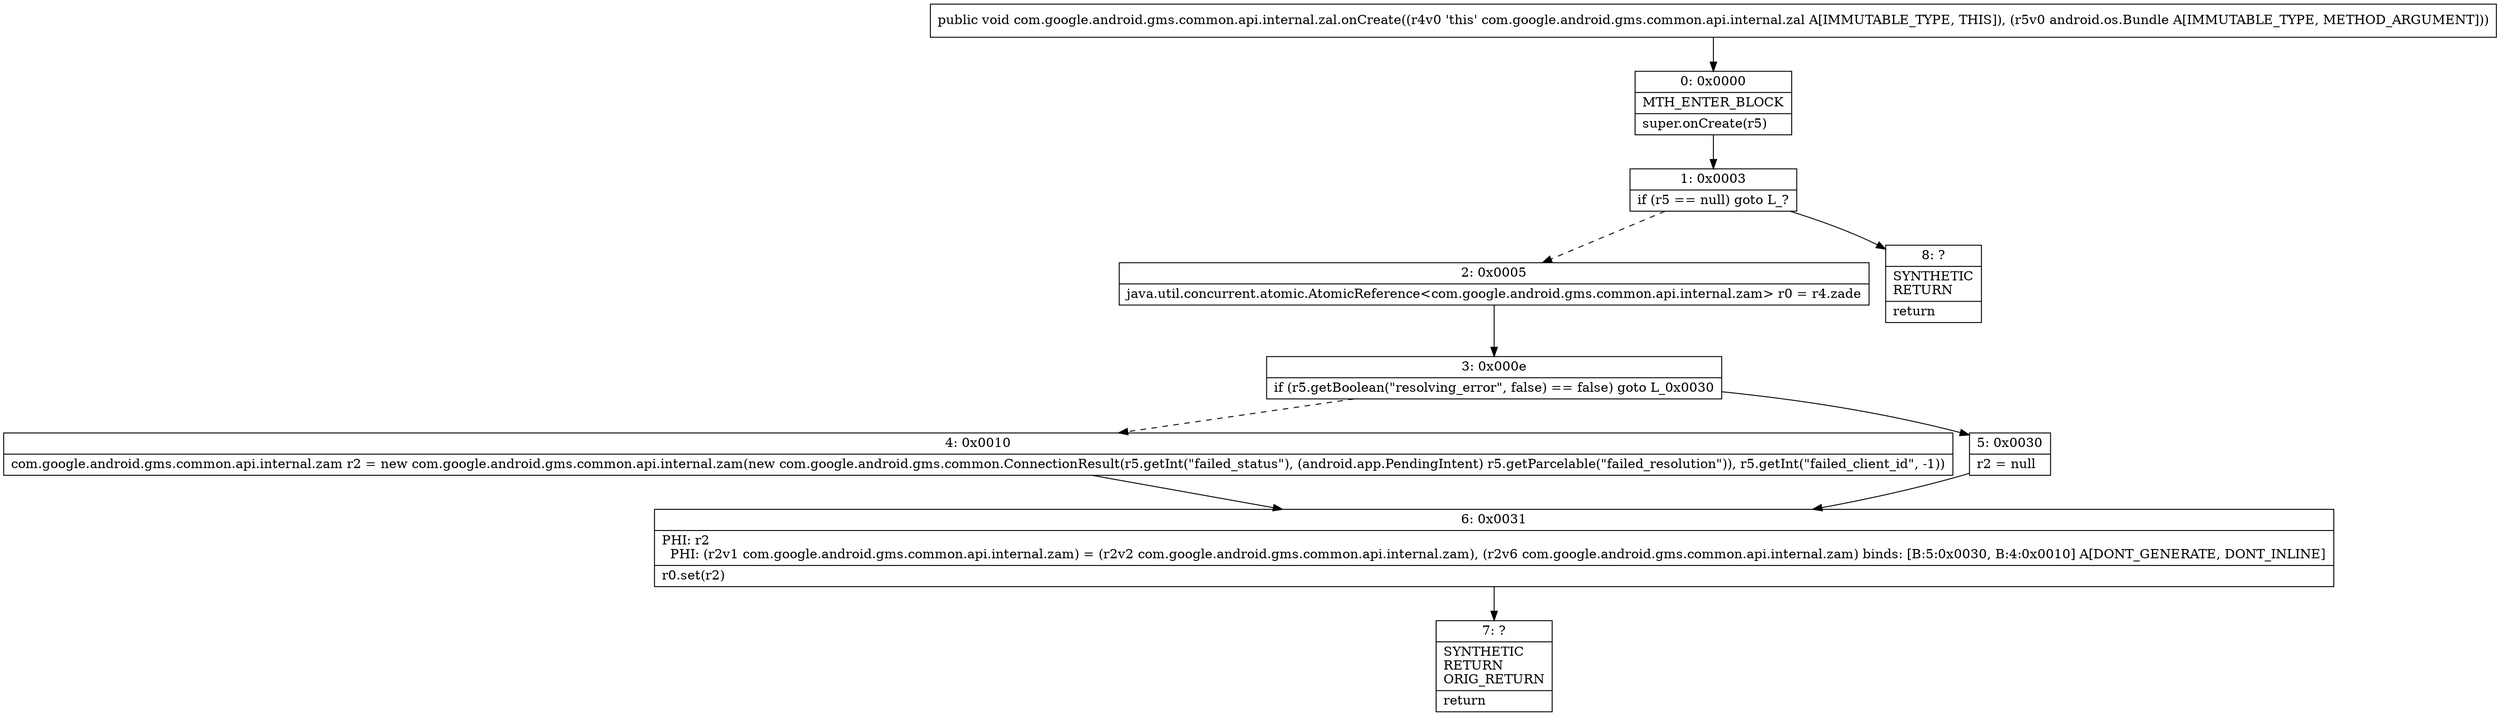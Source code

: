 digraph "CFG forcom.google.android.gms.common.api.internal.zal.onCreate(Landroid\/os\/Bundle;)V" {
Node_0 [shape=record,label="{0\:\ 0x0000|MTH_ENTER_BLOCK\l|super.onCreate(r5)\l}"];
Node_1 [shape=record,label="{1\:\ 0x0003|if (r5 == null) goto L_?\l}"];
Node_2 [shape=record,label="{2\:\ 0x0005|java.util.concurrent.atomic.AtomicReference\<com.google.android.gms.common.api.internal.zam\> r0 = r4.zade\l}"];
Node_3 [shape=record,label="{3\:\ 0x000e|if (r5.getBoolean(\"resolving_error\", false) == false) goto L_0x0030\l}"];
Node_4 [shape=record,label="{4\:\ 0x0010|com.google.android.gms.common.api.internal.zam r2 = new com.google.android.gms.common.api.internal.zam(new com.google.android.gms.common.ConnectionResult(r5.getInt(\"failed_status\"), (android.app.PendingIntent) r5.getParcelable(\"failed_resolution\")), r5.getInt(\"failed_client_id\", \-1))\l}"];
Node_5 [shape=record,label="{5\:\ 0x0030|r2 = null\l}"];
Node_6 [shape=record,label="{6\:\ 0x0031|PHI: r2 \l  PHI: (r2v1 com.google.android.gms.common.api.internal.zam) = (r2v2 com.google.android.gms.common.api.internal.zam), (r2v6 com.google.android.gms.common.api.internal.zam) binds: [B:5:0x0030, B:4:0x0010] A[DONT_GENERATE, DONT_INLINE]\l|r0.set(r2)\l}"];
Node_7 [shape=record,label="{7\:\ ?|SYNTHETIC\lRETURN\lORIG_RETURN\l|return\l}"];
Node_8 [shape=record,label="{8\:\ ?|SYNTHETIC\lRETURN\l|return\l}"];
MethodNode[shape=record,label="{public void com.google.android.gms.common.api.internal.zal.onCreate((r4v0 'this' com.google.android.gms.common.api.internal.zal A[IMMUTABLE_TYPE, THIS]), (r5v0 android.os.Bundle A[IMMUTABLE_TYPE, METHOD_ARGUMENT])) }"];
MethodNode -> Node_0;
Node_0 -> Node_1;
Node_1 -> Node_2[style=dashed];
Node_1 -> Node_8;
Node_2 -> Node_3;
Node_3 -> Node_4[style=dashed];
Node_3 -> Node_5;
Node_4 -> Node_6;
Node_5 -> Node_6;
Node_6 -> Node_7;
}

